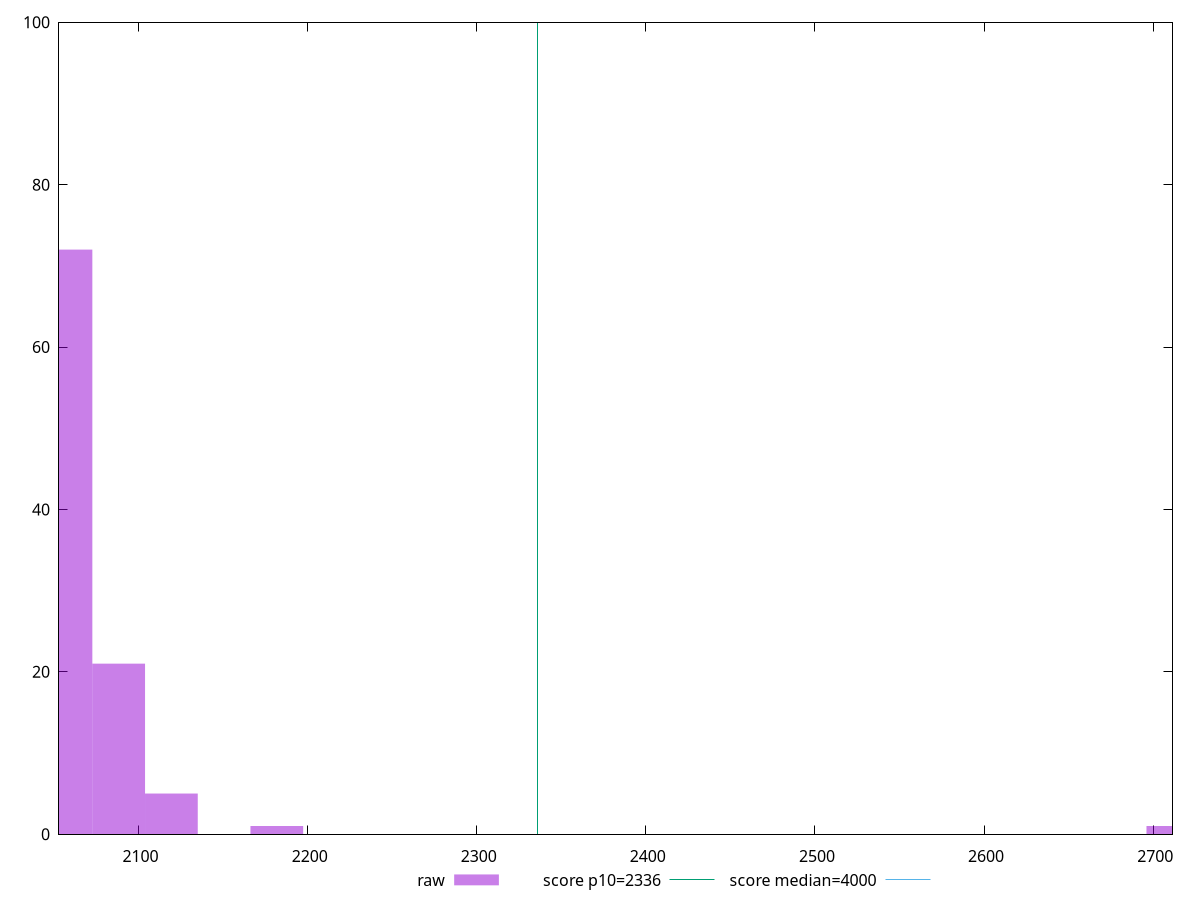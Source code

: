 reset

$raw <<EOF
2711.6323466330437 1
2119.436776678701 5
2088.2685887863668 21
2057.100400894033 72
2181.773152463368 1
EOF

set key outside below
set boxwidth 31.168187892333833
set xrange [2052.973:2711.433]
set yrange [0:100]
set trange [0:100]
set style fill transparent solid 0.5 noborder

set parametric
set terminal svg size 640, 490 enhanced background rgb 'white'
set output "report_00016_2021-02-10T13-31-48.338Z/first-meaningful-paint/samples/pages+cached/raw/histogram.svg"

plot $raw title "raw" with boxes, \
     2336,t title "score p10=2336", \
     4000,t title "score median=4000"

reset

